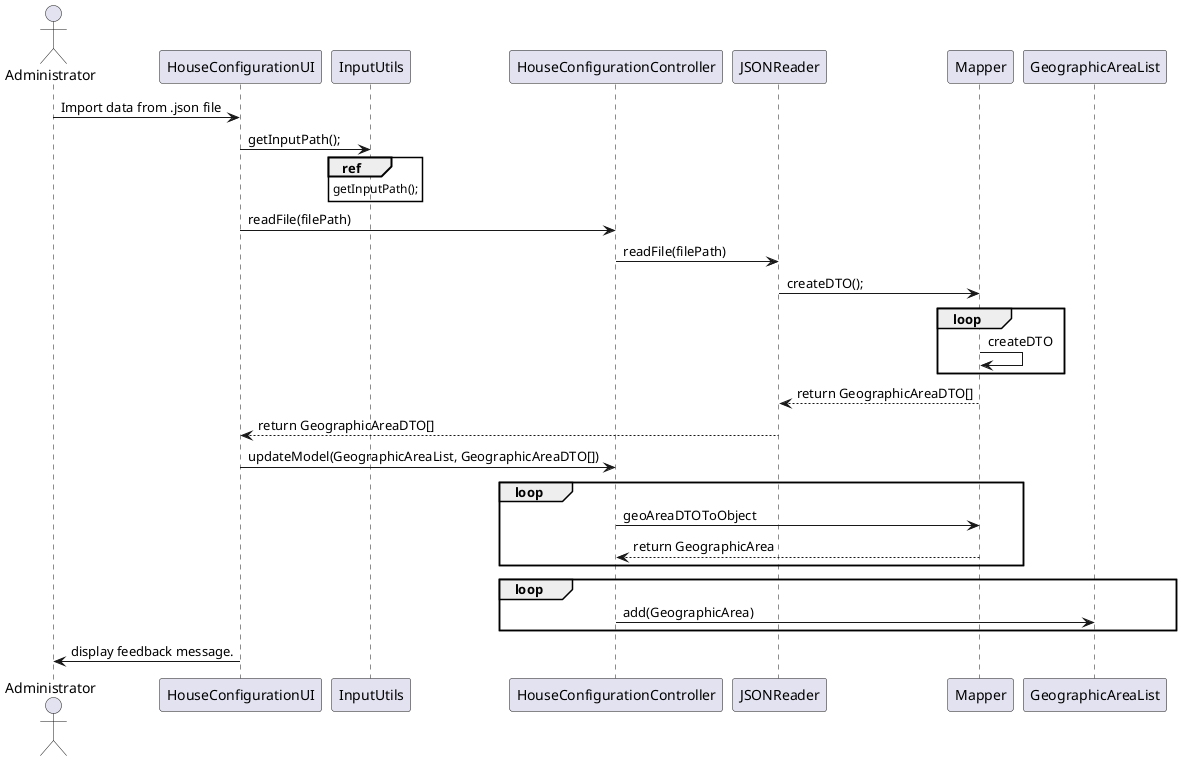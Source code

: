 @startuml
actor Administrator
Administrator -> HouseConfigurationUI: Import data from .json file
HouseConfigurationUI -> InputUtils: getInputPath();
ref over InputUtils
getInputPath();
end ref
HouseConfigurationUI -> HouseConfigurationController: readFile(filePath)
HouseConfigurationController -> JSONReader: readFile(filePath)
JSONReader -> Mapper: createDTO();
loop
Mapper -> Mapper: createDTO
end loop
Mapper --> JSONReader: return GeographicAreaDTO[]
JSONReader --> HouseConfigurationUI: return GeographicAreaDTO[]
HouseConfigurationUI -> HouseConfigurationController: updateModel(GeographicAreaList, GeographicAreaDTO[])
loop
HouseConfigurationController -> Mapper: geoAreaDTOToObject
Mapper --> HouseConfigurationController: return GeographicArea
end loop
loop
HouseConfigurationController -> GeographicAreaList: add(GeographicArea)
end loop
HouseConfigurationUI -> Administrator: display feedback message.
@enduml